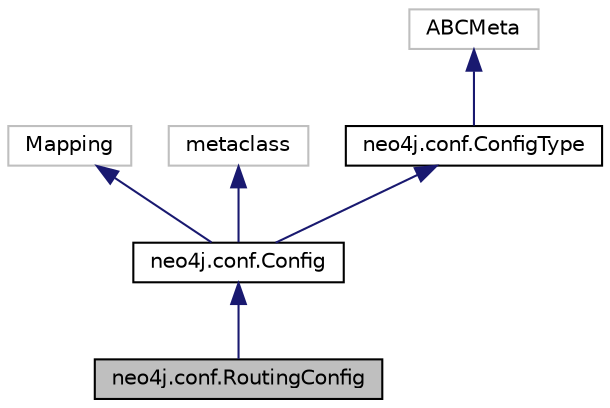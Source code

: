 digraph "neo4j.conf.RoutingConfig"
{
 // LATEX_PDF_SIZE
  edge [fontname="Helvetica",fontsize="10",labelfontname="Helvetica",labelfontsize="10"];
  node [fontname="Helvetica",fontsize="10",shape=record];
  Node1 [label="neo4j.conf.RoutingConfig",height=0.2,width=0.4,color="black", fillcolor="grey75", style="filled", fontcolor="black",tooltip=" "];
  Node2 -> Node1 [dir="back",color="midnightblue",fontsize="10",style="solid"];
  Node2 [label="neo4j.conf.Config",height=0.2,width=0.4,color="black", fillcolor="white", style="filled",URL="$classneo4j_1_1conf_1_1_config.html",tooltip=" "];
  Node3 -> Node2 [dir="back",color="midnightblue",fontsize="10",style="solid"];
  Node3 [label="Mapping",height=0.2,width=0.4,color="grey75", fillcolor="white", style="filled",tooltip=" "];
  Node4 -> Node2 [dir="back",color="midnightblue",fontsize="10",style="solid"];
  Node4 [label="metaclass",height=0.2,width=0.4,color="grey75", fillcolor="white", style="filled",tooltip=" "];
  Node5 -> Node2 [dir="back",color="midnightblue",fontsize="10",style="solid"];
  Node5 [label="neo4j.conf.ConfigType",height=0.2,width=0.4,color="black", fillcolor="white", style="filled",URL="$classneo4j_1_1conf_1_1_config_type.html",tooltip=" "];
  Node6 -> Node5 [dir="back",color="midnightblue",fontsize="10",style="solid"];
  Node6 [label="ABCMeta",height=0.2,width=0.4,color="grey75", fillcolor="white", style="filled",tooltip=" "];
}
